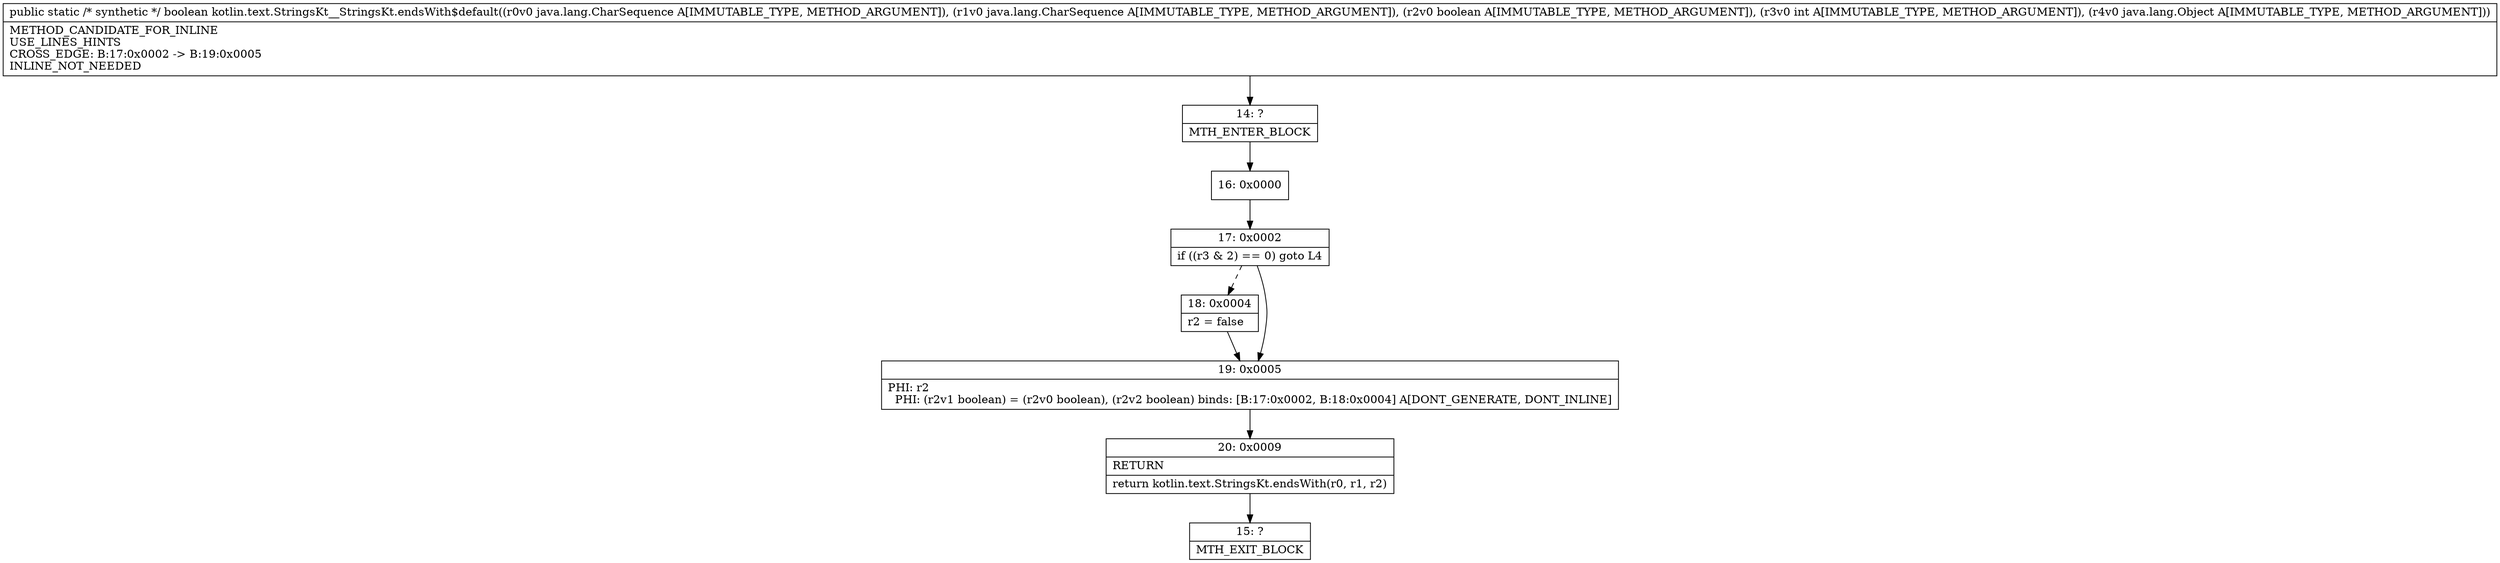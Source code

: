 digraph "CFG forkotlin.text.StringsKt__StringsKt.endsWith$default(Ljava\/lang\/CharSequence;Ljava\/lang\/CharSequence;ZILjava\/lang\/Object;)Z" {
Node_14 [shape=record,label="{14\:\ ?|MTH_ENTER_BLOCK\l}"];
Node_16 [shape=record,label="{16\:\ 0x0000}"];
Node_17 [shape=record,label="{17\:\ 0x0002|if ((r3 & 2) == 0) goto L4\l}"];
Node_18 [shape=record,label="{18\:\ 0x0004|r2 = false\l}"];
Node_19 [shape=record,label="{19\:\ 0x0005|PHI: r2 \l  PHI: (r2v1 boolean) = (r2v0 boolean), (r2v2 boolean) binds: [B:17:0x0002, B:18:0x0004] A[DONT_GENERATE, DONT_INLINE]\l}"];
Node_20 [shape=record,label="{20\:\ 0x0009|RETURN\l|return kotlin.text.StringsKt.endsWith(r0, r1, r2)\l}"];
Node_15 [shape=record,label="{15\:\ ?|MTH_EXIT_BLOCK\l}"];
MethodNode[shape=record,label="{public static \/* synthetic *\/ boolean kotlin.text.StringsKt__StringsKt.endsWith$default((r0v0 java.lang.CharSequence A[IMMUTABLE_TYPE, METHOD_ARGUMENT]), (r1v0 java.lang.CharSequence A[IMMUTABLE_TYPE, METHOD_ARGUMENT]), (r2v0 boolean A[IMMUTABLE_TYPE, METHOD_ARGUMENT]), (r3v0 int A[IMMUTABLE_TYPE, METHOD_ARGUMENT]), (r4v0 java.lang.Object A[IMMUTABLE_TYPE, METHOD_ARGUMENT]))  | METHOD_CANDIDATE_FOR_INLINE\lUSE_LINES_HINTS\lCROSS_EDGE: B:17:0x0002 \-\> B:19:0x0005\lINLINE_NOT_NEEDED\l}"];
MethodNode -> Node_14;Node_14 -> Node_16;
Node_16 -> Node_17;
Node_17 -> Node_18[style=dashed];
Node_17 -> Node_19;
Node_18 -> Node_19;
Node_19 -> Node_20;
Node_20 -> Node_15;
}

